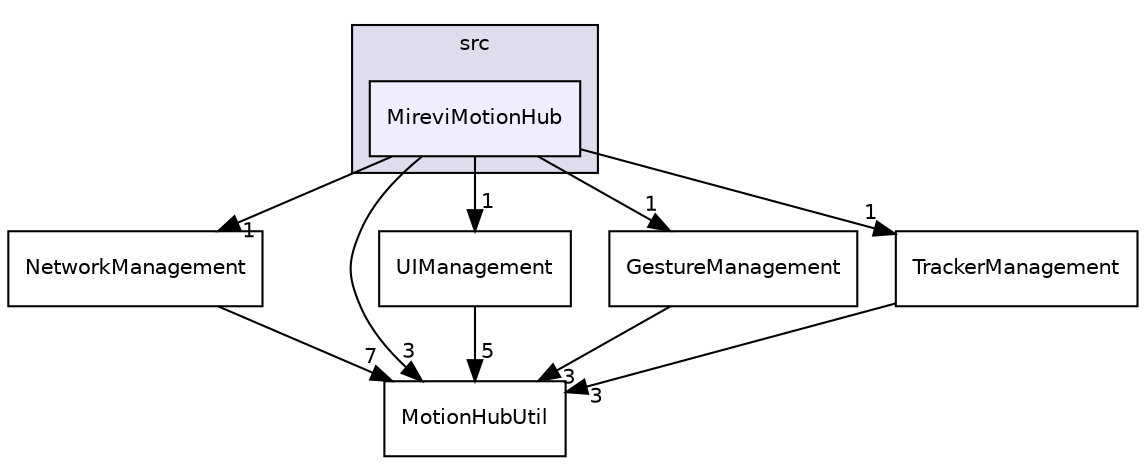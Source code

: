 digraph "src/MireviMotionHub" {
  compound=true
  node [ fontsize="10", fontname="Helvetica"];
  edge [ labelfontsize="10", labelfontname="Helvetica"];
  subgraph clusterdir_68267d1309a1af8e8297ef4c3efbcdba {
    graph [ bgcolor="#ddddee", pencolor="black", label="src" fontname="Helvetica", fontsize="10", URL="dir_68267d1309a1af8e8297ef4c3efbcdba.html"]
  dir_48f2157b417ead41e9d051c4a0b6a4c5 [shape=box, label="MireviMotionHub", style="filled", fillcolor="#eeeeff", pencolor="black", URL="dir_48f2157b417ead41e9d051c4a0b6a4c5.html"];
  }
  dir_8fb8f2c077f76e64c373394268b50889 [shape=box label="NetworkManagement" URL="dir_8fb8f2c077f76e64c373394268b50889.html"];
  dir_b4817ea3b0dc3a781298faaa4ae67ebf [shape=box label="MotionHubUtil" URL="dir_b4817ea3b0dc3a781298faaa4ae67ebf.html"];
  dir_9a5b046de8c7e3aee1c1ef438073eb0b [shape=box label="UIManagement" URL="dir_9a5b046de8c7e3aee1c1ef438073eb0b.html"];
  dir_6ac73976d8d5aa930656b5979def69df [shape=box label="GestureManagement" URL="dir_6ac73976d8d5aa930656b5979def69df.html"];
  dir_e3fd89a57cdae034d7aa0e28cf438a8d [shape=box label="TrackerManagement" URL="dir_e3fd89a57cdae034d7aa0e28cf438a8d.html"];
  dir_8fb8f2c077f76e64c373394268b50889->dir_b4817ea3b0dc3a781298faaa4ae67ebf [headlabel="7", labeldistance=1.5 headhref="dir_000005_000004.html"];
  dir_6ac73976d8d5aa930656b5979def69df->dir_b4817ea3b0dc3a781298faaa4ae67ebf [headlabel="3", labeldistance=1.5 headhref="dir_000002_000004.html"];
  dir_9a5b046de8c7e3aee1c1ef438073eb0b->dir_b4817ea3b0dc3a781298faaa4ae67ebf [headlabel="5", labeldistance=1.5 headhref="dir_000007_000004.html"];
  dir_48f2157b417ead41e9d051c4a0b6a4c5->dir_8fb8f2c077f76e64c373394268b50889 [headlabel="1", labeldistance=1.5 headhref="dir_000003_000005.html"];
  dir_48f2157b417ead41e9d051c4a0b6a4c5->dir_b4817ea3b0dc3a781298faaa4ae67ebf [headlabel="3", labeldistance=1.5 headhref="dir_000003_000004.html"];
  dir_48f2157b417ead41e9d051c4a0b6a4c5->dir_9a5b046de8c7e3aee1c1ef438073eb0b [headlabel="1", labeldistance=1.5 headhref="dir_000003_000007.html"];
  dir_48f2157b417ead41e9d051c4a0b6a4c5->dir_6ac73976d8d5aa930656b5979def69df [headlabel="1", labeldistance=1.5 headhref="dir_000003_000002.html"];
  dir_48f2157b417ead41e9d051c4a0b6a4c5->dir_e3fd89a57cdae034d7aa0e28cf438a8d [headlabel="1", labeldistance=1.5 headhref="dir_000003_000006.html"];
  dir_e3fd89a57cdae034d7aa0e28cf438a8d->dir_b4817ea3b0dc3a781298faaa4ae67ebf [headlabel="3", labeldistance=1.5 headhref="dir_000006_000004.html"];
}
